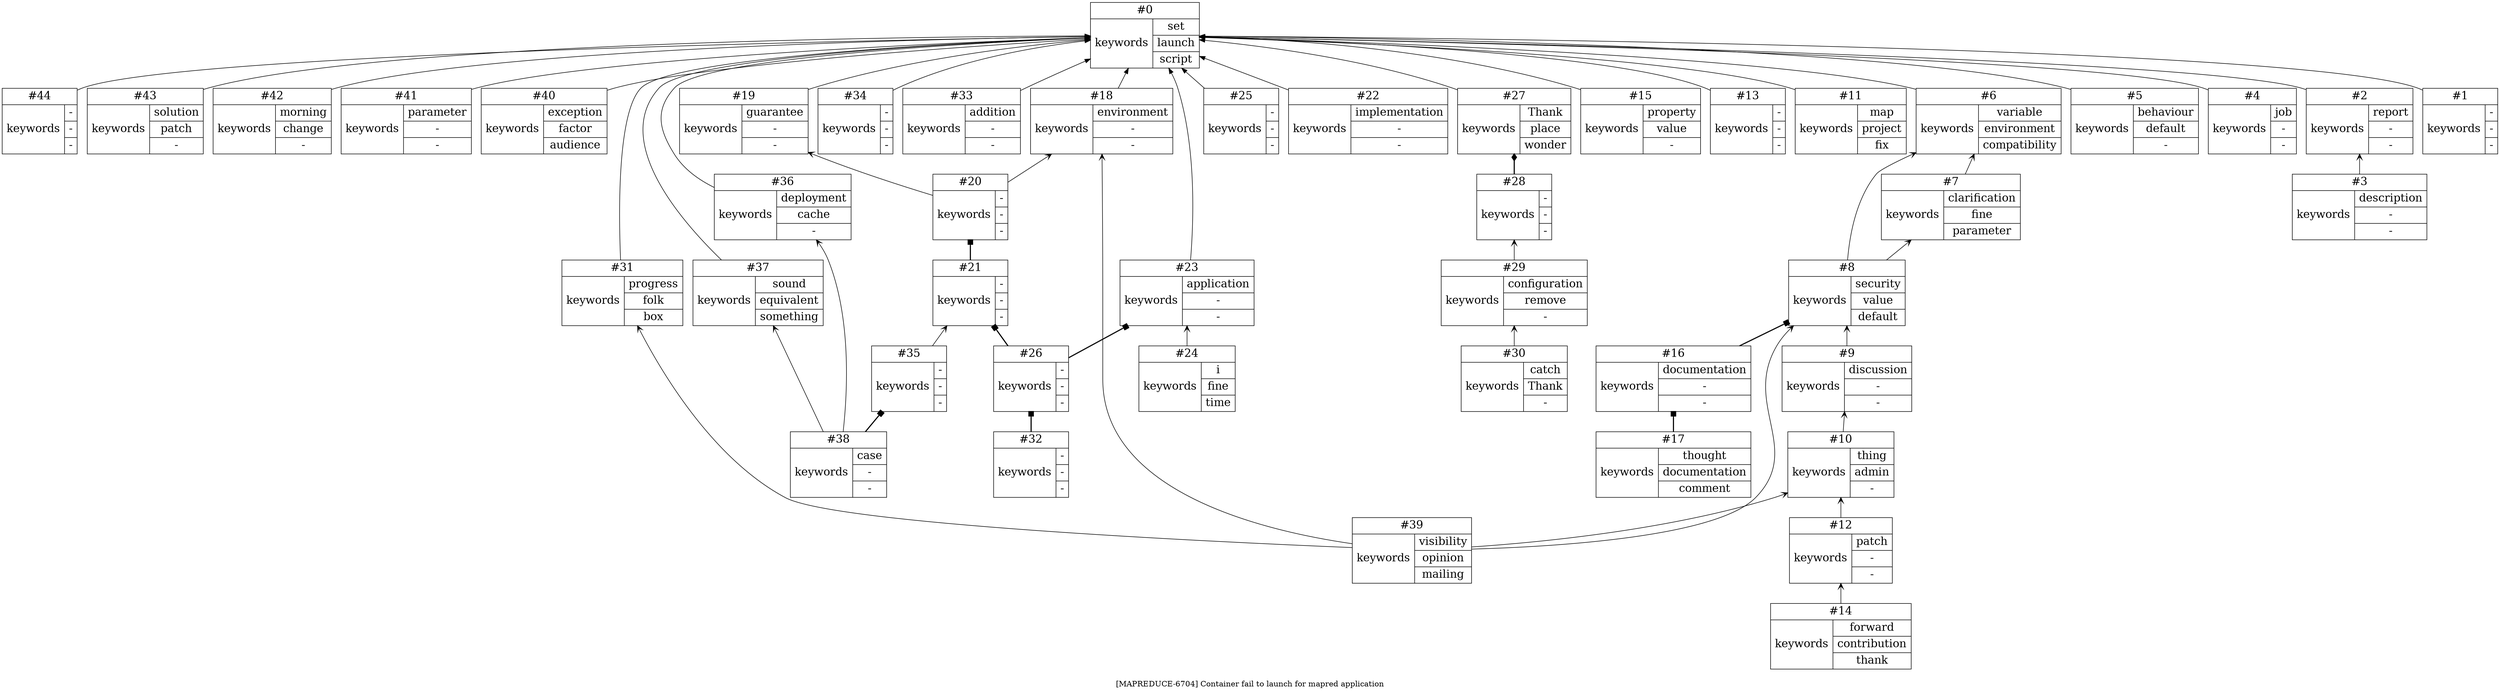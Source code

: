 digraph hadoop {
  layout="dot";
  label="\n[MAPREDUCE-6704] Container fail to launch for mapred application\n";
  rankdir="BT";
  44[shape="record",label="{#44 | {keywords | {- | - | -}} }",fontsize="20"];
  0[shape="record",label="{#0 | {keywords | {set | launch | script}} }",fontsize="20"];
  43[shape="record",label="{#43 | {keywords | {solution | patch | -}} }",fontsize="20"];
  42[shape="record",label="{#42 | {keywords | {morning | change | -}} }",fontsize="20"];
  41[shape="record",label="{#41 | {keywords | {parameter | - | -}} }",fontsize="20"];
  40[shape="record",label="{#40 | {keywords | {exception | factor | audience}} }",fontsize="20"];
  39[shape="record",label="{#39 | {keywords | {visibility | opinion | mailing}} }",fontsize="20"];
  31[shape="record",label="{#31 | {keywords | {progress | folk | box}} }",fontsize="20"];
  18[shape="record",label="{#18 | {keywords | {environment | - | -}} }",fontsize="20"];
  10[shape="record",label="{#10 | {keywords | {thing | admin | -}} }",fontsize="20"];
  8[shape="record",label="{#8 | {keywords | {security | value | default}} }",fontsize="20"];
  38[shape="record",label="{#38 | {keywords | {case | - | -}} }",fontsize="20"];
  36[shape="record",label="{#36 | {keywords | {deployment | cache | -}} }",fontsize="20"];
  37[shape="record",label="{#37 | {keywords | {sound | equivalent | something}} }",fontsize="20"];
  35[shape="record",label="{#35 | {keywords | {- | - | -}} }",fontsize="20"];
  21[shape="record",label="{#21 | {keywords | {- | - | -}} }",fontsize="20"];
  34[shape="record",label="{#34 | {keywords | {- | - | -}} }",fontsize="20"];
  33[shape="record",label="{#33 | {keywords | {addition | - | -}} }",fontsize="20"];
  32[shape="record",label="{#32 | {keywords | {- | - | -}} }",fontsize="20"];
  26[shape="record",label="{#26 | {keywords | {- | - | -}} }",fontsize="20"];
  30[shape="record",label="{#30 | {keywords | {catch | Thank | -}} }",fontsize="20"];
  29[shape="record",label="{#29 | {keywords | {configuration | remove | -}} }",fontsize="20"];
  28[shape="record",label="{#28 | {keywords | {- | - | -}} }",fontsize="20"];
  27[shape="record",label="{#27 | {keywords | {Thank | place | wonder}} }",fontsize="20"];
  23[shape="record",label="{#23 | {keywords | {application | - | -}} }",fontsize="20"];
  25[shape="record",label="{#25 | {keywords | {- | - | -}} }",fontsize="20"];
  24[shape="record",label="{#24 | {keywords | {i | fine | time}} }",fontsize="20"];
  22[shape="record",label="{#22 | {keywords | {implementation | - | -}} }",fontsize="20"];
  20[shape="record",label="{#20 | {keywords | {- | - | -}} }",fontsize="20"];
  19[shape="record",label="{#19 | {keywords | {guarantee | - | -}} }",fontsize="20"];
  17[shape="record",label="{#17 | {keywords | {thought | documentation | comment}} }",fontsize="20"];
  16[shape="record",label="{#16 | {keywords | {documentation | - | -}} }",fontsize="20"];
  15[shape="record",label="{#15 | {keywords | {property | value | -}} }",fontsize="20"];
  14[shape="record",label="{#14 | {keywords | {forward | contribution | thank}} }",fontsize="20"];
  12[shape="record",label="{#12 | {keywords | {patch | - | -}} }",fontsize="20"];
  13[shape="record",label="{#13 | {keywords | {- | - | -}} }",fontsize="20"];
  11[shape="record",label="{#11 | {keywords | {map | project | fix}} }",fontsize="20"];
  9[shape="record",label="{#9 | {keywords | {discussion | - | -}} }",fontsize="20"];
  7[shape="record",label="{#7 | {keywords | {clarification | fine | parameter}} }",fontsize="20"];
  6[shape="record",label="{#6 | {keywords | {variable | environment | compatibility}} }",fontsize="20"];
  5[shape="record",label="{#5 | {keywords | {behaviour | default | -}} }",fontsize="20"];
  4[shape="record",label="{#4 | {keywords | {job | - | -}} }",fontsize="20"];
  3[shape="record",label="{#3 | {keywords | {description | - | -}} }",fontsize="20"];
  2[shape="record",label="{#2 | {keywords | {report | - | -}} }",fontsize="20"];
  1[shape="record",label="{#1 | {keywords | {- | - | -}} }",fontsize="20"];
  44 -> 0;
  43 -> 0;
  42 -> 0;
  41 -> 0;
  40 -> 0;
  39 -> 31[arrowhead="vee"];
  39 -> 18[arrowhead="vee"];
  39 -> 10[arrowhead="vee"];
  39 -> 8[arrowhead="vee"];
  38 -> 36[arrowhead="vee"];
  38 -> 37[arrowhead="vee"];
  38 -> 35[arrowhead="box",style="bold"];
  37 -> 0;
  36 -> 0;
  35 -> 21[arrowhead="vee"];
  34 -> 0;
  33 -> 0;
  32 -> 26[arrowhead="box",style="bold"];
  31 -> 0;
  30 -> 29[arrowhead="vee"];
  29 -> 28[arrowhead="vee"];
  28 -> 27[arrowhead="diamond",style="bold"];
  27 -> 0;
  26 -> 23[arrowhead="box",style="bold"];
  26 -> 21[arrowhead="box",style="bold"];
  25 -> 0;
  24 -> 23[arrowhead="vee"];
  23 -> 0;
  22 -> 0;
  21 -> 20[arrowhead="box",style="bold"];
  20 -> 19[arrowhead="vee"];
  20 -> 18[arrowhead="vee"];
  19 -> 0;
  18 -> 0;
  17 -> 16[arrowhead="box",style="bold"];
  16 -> 8[arrowhead="box",style="bold"];
  15 -> 0;
  14 -> 12[arrowhead="vee"];
  13 -> 0;
  12 -> 10[arrowhead="vee"];
  11 -> 0;
  10 -> 9[arrowhead="vee"];
  9 -> 8[arrowhead="vee"];
  8 -> 7[arrowhead="vee"];
  8 -> 6[arrowhead="vee"];
  7 -> 6[arrowhead="vee"];
  6 -> 0;
  5 -> 0;
  4 -> 0;
  3 -> 2[arrowhead="vee"];
  2 -> 0;
  1 -> 0;
}
